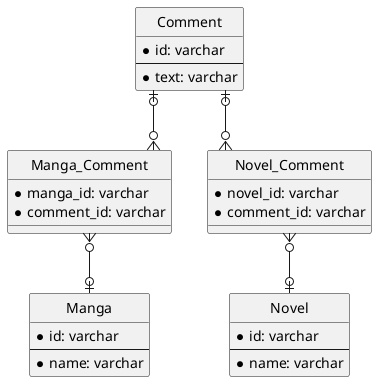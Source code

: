 @startuml good_pattern_1

' hide the spot
hide circle
' avoid problems with angled crows feet
skinparam linetype ortho

entity Manga {
  * id: varchar
  --
  * name: varchar
}

entity Novel {
  * id: varchar
  --
  * name: varchar
}

entity Manga_Comment {
  * manga_id: varchar
  * comment_id: varchar
}

entity Novel_Comment {
  * novel_id: varchar
  * comment_id: varchar
}

entity Comment {
  * id: varchar
  --
  * text: varchar
}

Comment |o--o{ Manga_Comment 
Comment |o--o{ Novel_Comment 
Manga_Comment }o--o| Manga
Novel_Comment }o--o| Novel

@enduml
